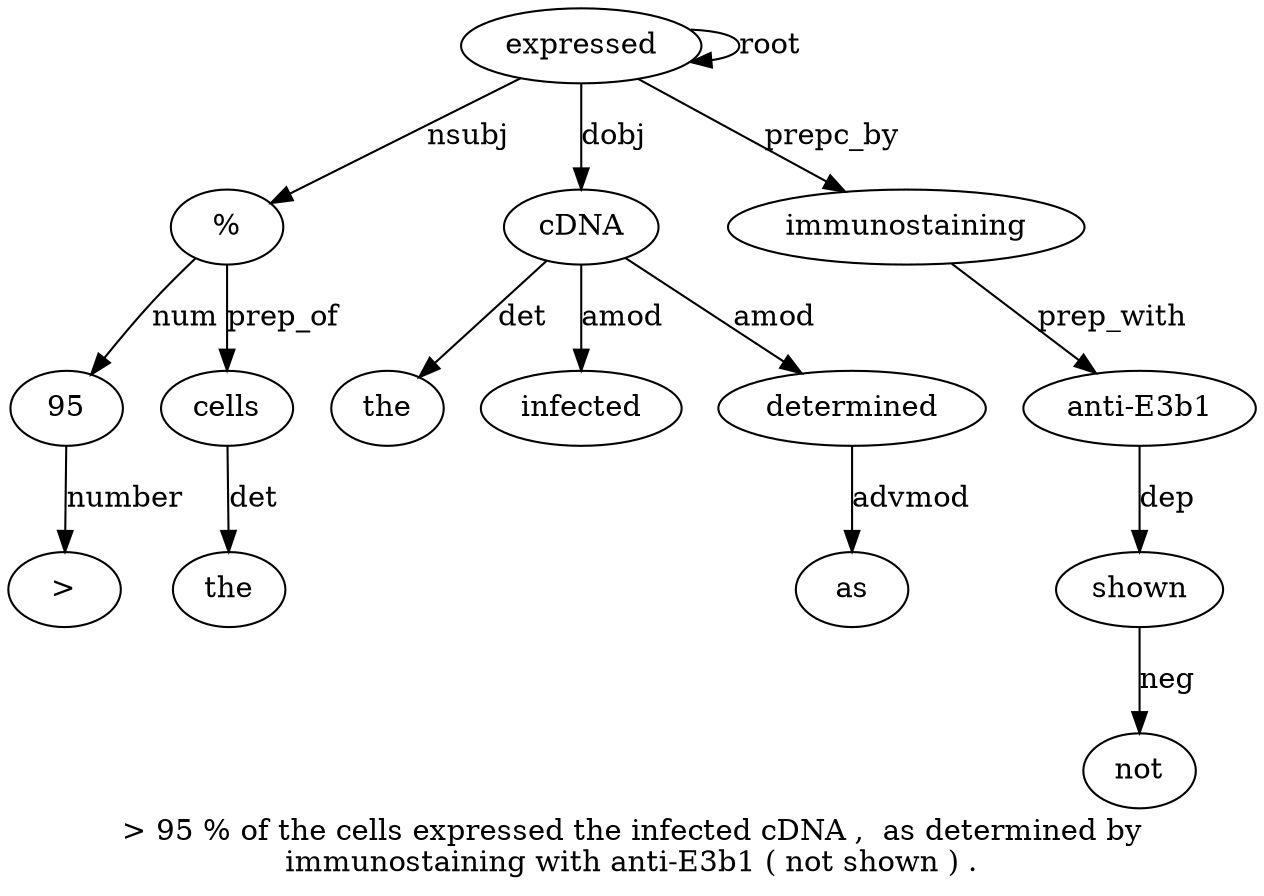 digraph "> 95 % of the cells expressed the infected cDNA ,  as determined by immunostaining with anti-E3b1 ( not shown ) ." {
label="> 95 % of the cells expressed the infected cDNA ,  as determined by
immunostaining with anti-E3b1 ( not shown ) .";
952 [style=filled, fillcolor=white, label=95];
">1" [style=filled, fillcolor=white, label=">"];
952 -> ">1"  [label=number];
"%3" [style=filled, fillcolor=white, label="%"];
"%3" -> 952  [label=num];
expressed7 [style=filled, fillcolor=white, label=expressed];
expressed7 -> "%3"  [label=nsubj];
cells6 [style=filled, fillcolor=white, label=cells];
the5 [style=filled, fillcolor=white, label=the];
cells6 -> the5  [label=det];
"%3" -> cells6  [label=prep_of];
expressed7 -> expressed7  [label=root];
cDNA10 [style=filled, fillcolor=white, label=cDNA];
the8 [style=filled, fillcolor=white, label=the];
cDNA10 -> the8  [label=det];
infected9 [style=filled, fillcolor=white, label=infected];
cDNA10 -> infected9  [label=amod];
expressed7 -> cDNA10  [label=dobj];
determined13 [style=filled, fillcolor=white, label=determined];
as12 [style=filled, fillcolor=white, label=as];
determined13 -> as12  [label=advmod];
cDNA10 -> determined13  [label=amod];
immunostaining15 [style=filled, fillcolor=white, label=immunostaining];
expressed7 -> immunostaining15  [label=prepc_by];
"anti-E3b17" [style=filled, fillcolor=white, label="anti-E3b1"];
immunostaining15 -> "anti-E3b17"  [label=prep_with];
shown20 [style=filled, fillcolor=white, label=shown];
not19 [style=filled, fillcolor=white, label=not];
shown20 -> not19  [label=neg];
"anti-E3b17" -> shown20  [label=dep];
}
